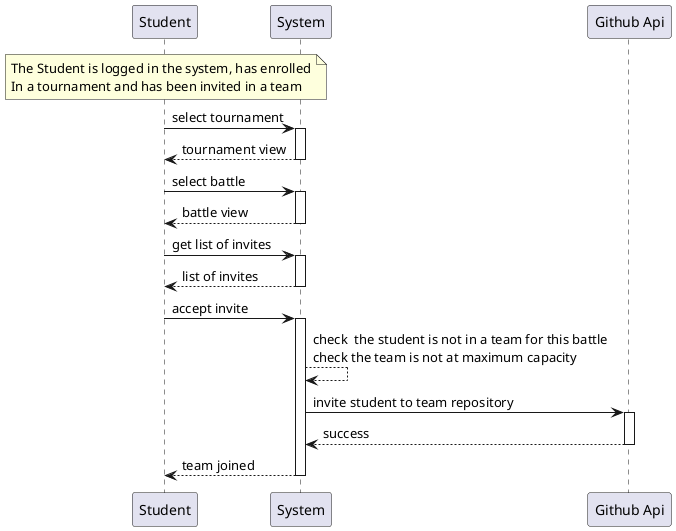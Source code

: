 @startuml

note over Student: The Student is logged in the system, has enrolled\nIn a tournament and has been invited in a team

Student -> System: select tournament
activate System
System --> Student: tournament view
deactivate System

Student -> System: select battle
activate System
System --> Student: battle view
deactivate System


Student -> System: get list of invites
activate System
System --> Student: list of invites
deactivate System

Student -> System: accept invite
activate System
System --> System: check  the student is not in a team for this battle\ncheck the team is not at maximum capacity

System -> "Github Api": invite student to team repository
activate "Github Api"
"Github Api" --> System: success
deactivate "Github Api"

System --> Student: team joined
deactivate System
@enduml